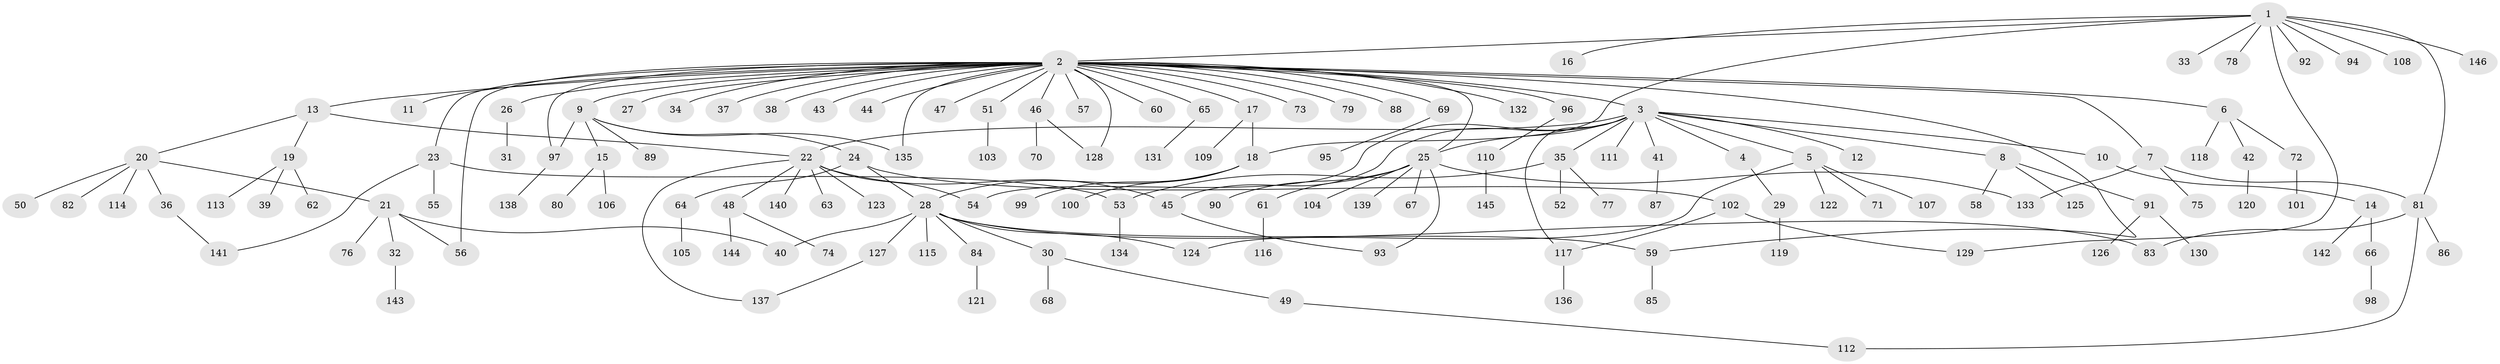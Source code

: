 // Generated by graph-tools (version 1.1) at 2025/47/03/09/25 04:47:29]
// undirected, 146 vertices, 168 edges
graph export_dot {
graph [start="1"]
  node [color=gray90,style=filled];
  1;
  2;
  3;
  4;
  5;
  6;
  7;
  8;
  9;
  10;
  11;
  12;
  13;
  14;
  15;
  16;
  17;
  18;
  19;
  20;
  21;
  22;
  23;
  24;
  25;
  26;
  27;
  28;
  29;
  30;
  31;
  32;
  33;
  34;
  35;
  36;
  37;
  38;
  39;
  40;
  41;
  42;
  43;
  44;
  45;
  46;
  47;
  48;
  49;
  50;
  51;
  52;
  53;
  54;
  55;
  56;
  57;
  58;
  59;
  60;
  61;
  62;
  63;
  64;
  65;
  66;
  67;
  68;
  69;
  70;
  71;
  72;
  73;
  74;
  75;
  76;
  77;
  78;
  79;
  80;
  81;
  82;
  83;
  84;
  85;
  86;
  87;
  88;
  89;
  90;
  91;
  92;
  93;
  94;
  95;
  96;
  97;
  98;
  99;
  100;
  101;
  102;
  103;
  104;
  105;
  106;
  107;
  108;
  109;
  110;
  111;
  112;
  113;
  114;
  115;
  116;
  117;
  118;
  119;
  120;
  121;
  122;
  123;
  124;
  125;
  126;
  127;
  128;
  129;
  130;
  131;
  132;
  133;
  134;
  135;
  136;
  137;
  138;
  139;
  140;
  141;
  142;
  143;
  144;
  145;
  146;
  1 -- 2;
  1 -- 16;
  1 -- 18;
  1 -- 33;
  1 -- 78;
  1 -- 81;
  1 -- 92;
  1 -- 94;
  1 -- 108;
  1 -- 129;
  1 -- 146;
  2 -- 3;
  2 -- 6;
  2 -- 7;
  2 -- 9;
  2 -- 11;
  2 -- 13;
  2 -- 17;
  2 -- 23;
  2 -- 25;
  2 -- 26;
  2 -- 27;
  2 -- 34;
  2 -- 37;
  2 -- 38;
  2 -- 43;
  2 -- 44;
  2 -- 46;
  2 -- 47;
  2 -- 51;
  2 -- 56;
  2 -- 57;
  2 -- 59;
  2 -- 60;
  2 -- 65;
  2 -- 69;
  2 -- 73;
  2 -- 79;
  2 -- 88;
  2 -- 96;
  2 -- 97;
  2 -- 128;
  2 -- 132;
  2 -- 135;
  3 -- 4;
  3 -- 5;
  3 -- 8;
  3 -- 10;
  3 -- 12;
  3 -- 22;
  3 -- 25;
  3 -- 35;
  3 -- 41;
  3 -- 45;
  3 -- 54;
  3 -- 111;
  3 -- 117;
  4 -- 29;
  5 -- 71;
  5 -- 107;
  5 -- 122;
  5 -- 124;
  6 -- 42;
  6 -- 72;
  6 -- 118;
  7 -- 75;
  7 -- 81;
  7 -- 133;
  8 -- 58;
  8 -- 91;
  8 -- 125;
  9 -- 15;
  9 -- 24;
  9 -- 89;
  9 -- 97;
  9 -- 135;
  10 -- 14;
  13 -- 19;
  13 -- 20;
  13 -- 22;
  14 -- 66;
  14 -- 142;
  15 -- 80;
  15 -- 106;
  17 -- 18;
  17 -- 109;
  18 -- 28;
  18 -- 99;
  18 -- 100;
  19 -- 39;
  19 -- 62;
  19 -- 113;
  20 -- 21;
  20 -- 36;
  20 -- 50;
  20 -- 82;
  20 -- 114;
  21 -- 32;
  21 -- 40;
  21 -- 56;
  21 -- 76;
  22 -- 45;
  22 -- 48;
  22 -- 54;
  22 -- 63;
  22 -- 123;
  22 -- 137;
  22 -- 140;
  23 -- 53;
  23 -- 55;
  23 -- 141;
  24 -- 28;
  24 -- 64;
  24 -- 102;
  25 -- 61;
  25 -- 67;
  25 -- 90;
  25 -- 93;
  25 -- 104;
  25 -- 133;
  25 -- 139;
  26 -- 31;
  28 -- 30;
  28 -- 40;
  28 -- 59;
  28 -- 83;
  28 -- 84;
  28 -- 115;
  28 -- 124;
  28 -- 127;
  29 -- 119;
  30 -- 49;
  30 -- 68;
  32 -- 143;
  35 -- 52;
  35 -- 53;
  35 -- 77;
  36 -- 141;
  41 -- 87;
  42 -- 120;
  45 -- 93;
  46 -- 70;
  46 -- 128;
  48 -- 74;
  48 -- 144;
  49 -- 112;
  51 -- 103;
  53 -- 134;
  59 -- 85;
  61 -- 116;
  64 -- 105;
  65 -- 131;
  66 -- 98;
  69 -- 95;
  72 -- 101;
  81 -- 83;
  81 -- 86;
  81 -- 112;
  84 -- 121;
  91 -- 126;
  91 -- 130;
  96 -- 110;
  97 -- 138;
  102 -- 117;
  102 -- 129;
  110 -- 145;
  117 -- 136;
  127 -- 137;
}
